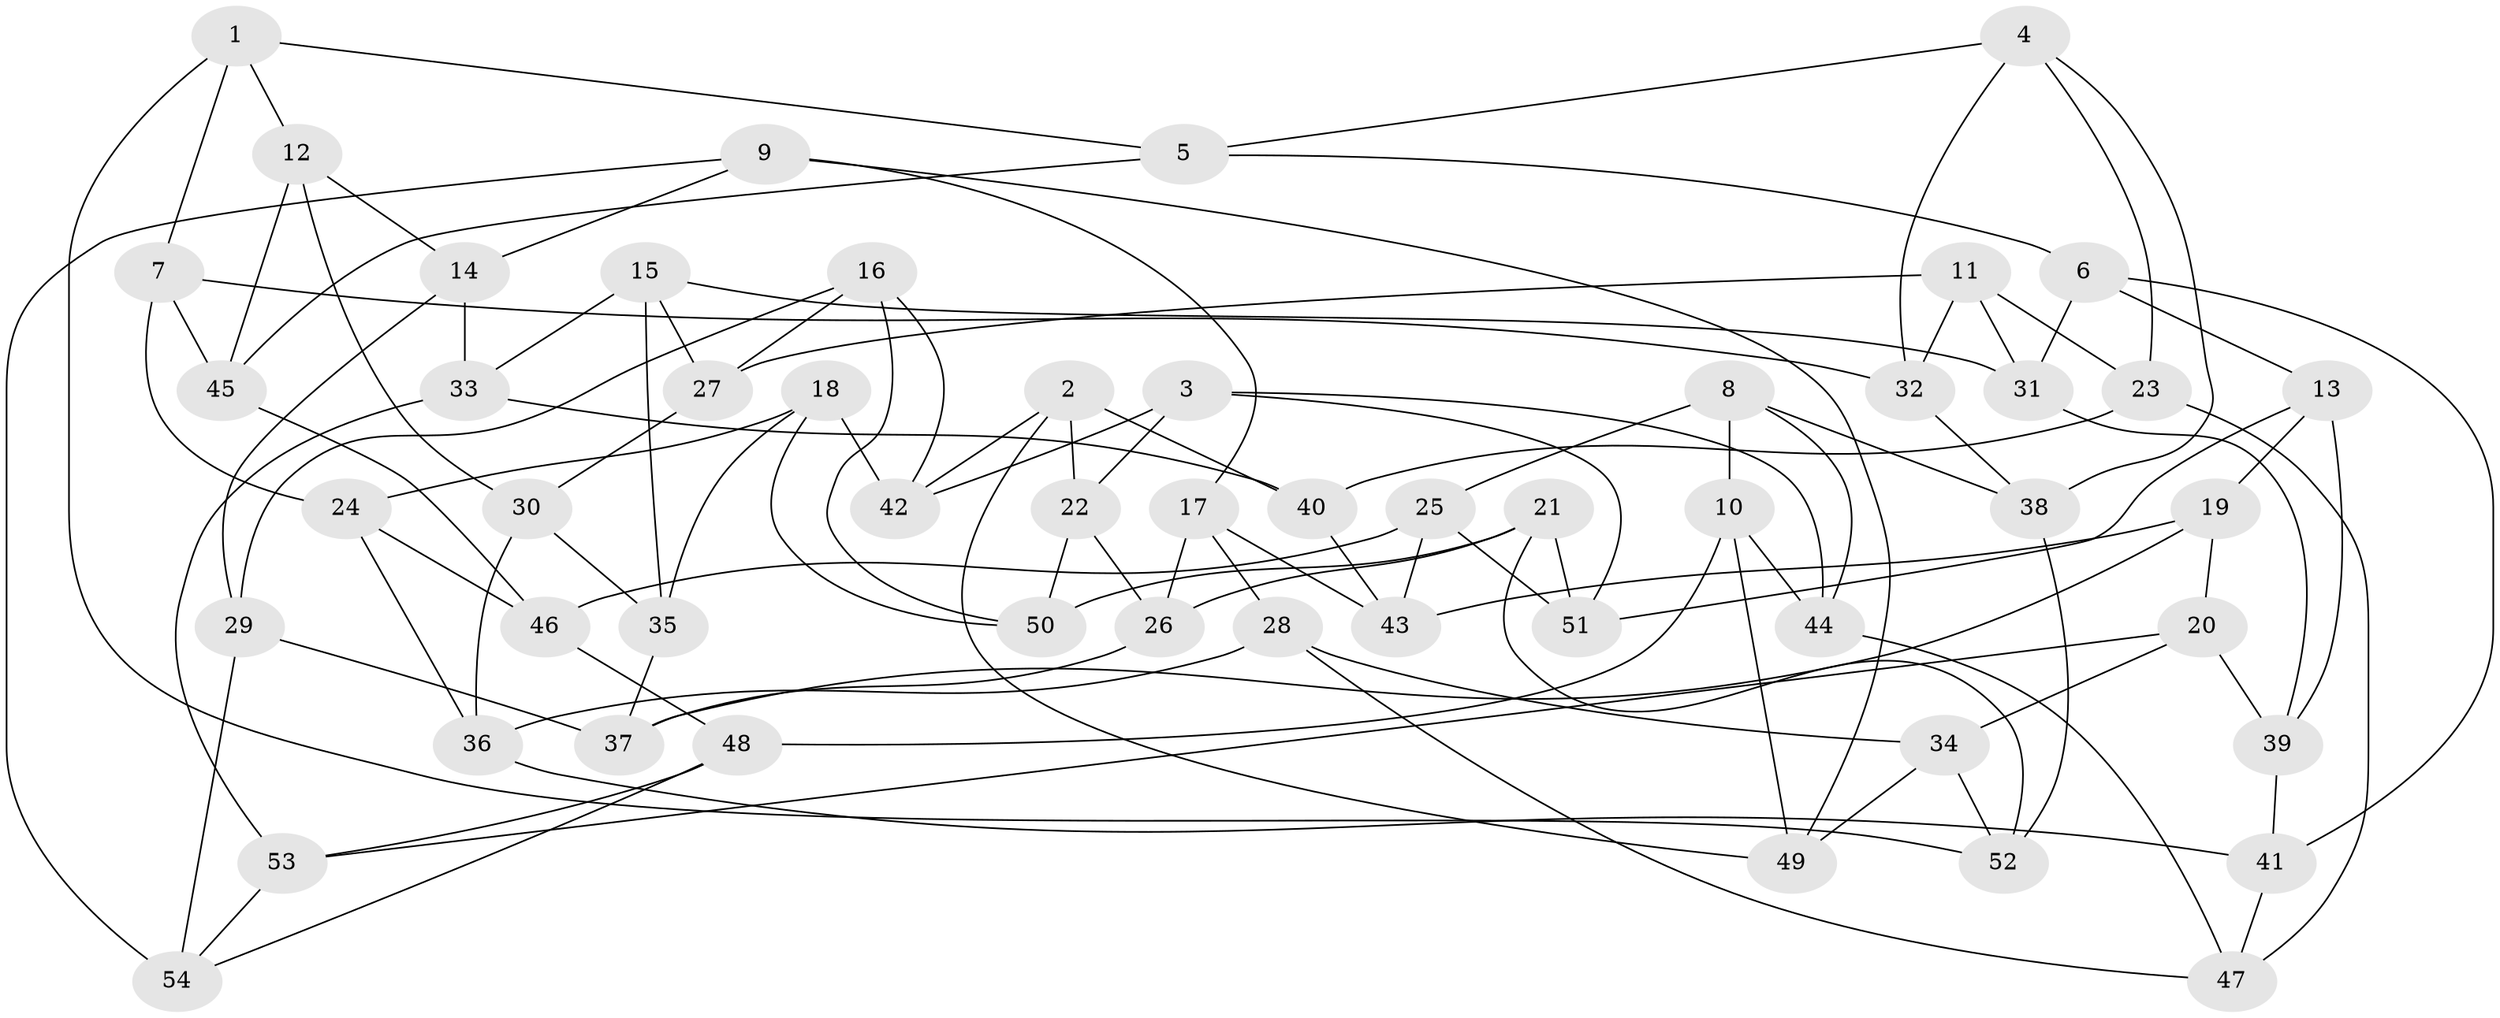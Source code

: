 // Generated by graph-tools (version 1.1) at 2025/11/02/27/25 16:11:46]
// undirected, 54 vertices, 108 edges
graph export_dot {
graph [start="1"]
  node [color=gray90,style=filled];
  1;
  2;
  3;
  4;
  5;
  6;
  7;
  8;
  9;
  10;
  11;
  12;
  13;
  14;
  15;
  16;
  17;
  18;
  19;
  20;
  21;
  22;
  23;
  24;
  25;
  26;
  27;
  28;
  29;
  30;
  31;
  32;
  33;
  34;
  35;
  36;
  37;
  38;
  39;
  40;
  41;
  42;
  43;
  44;
  45;
  46;
  47;
  48;
  49;
  50;
  51;
  52;
  53;
  54;
  1 -- 5;
  1 -- 7;
  1 -- 52;
  1 -- 12;
  2 -- 42;
  2 -- 40;
  2 -- 49;
  2 -- 22;
  3 -- 44;
  3 -- 22;
  3 -- 42;
  3 -- 51;
  4 -- 5;
  4 -- 32;
  4 -- 38;
  4 -- 23;
  5 -- 6;
  5 -- 45;
  6 -- 31;
  6 -- 41;
  6 -- 13;
  7 -- 45;
  7 -- 24;
  7 -- 32;
  8 -- 38;
  8 -- 44;
  8 -- 25;
  8 -- 10;
  9 -- 54;
  9 -- 14;
  9 -- 17;
  9 -- 49;
  10 -- 49;
  10 -- 44;
  10 -- 48;
  11 -- 32;
  11 -- 31;
  11 -- 27;
  11 -- 23;
  12 -- 30;
  12 -- 14;
  12 -- 45;
  13 -- 39;
  13 -- 51;
  13 -- 19;
  14 -- 33;
  14 -- 29;
  15 -- 27;
  15 -- 31;
  15 -- 33;
  15 -- 35;
  16 -- 29;
  16 -- 27;
  16 -- 42;
  16 -- 50;
  17 -- 43;
  17 -- 28;
  17 -- 26;
  18 -- 35;
  18 -- 50;
  18 -- 24;
  18 -- 42;
  19 -- 43;
  19 -- 37;
  19 -- 20;
  20 -- 34;
  20 -- 53;
  20 -- 39;
  21 -- 51;
  21 -- 50;
  21 -- 52;
  21 -- 26;
  22 -- 26;
  22 -- 50;
  23 -- 40;
  23 -- 47;
  24 -- 36;
  24 -- 46;
  25 -- 51;
  25 -- 43;
  25 -- 46;
  26 -- 37;
  27 -- 30;
  28 -- 47;
  28 -- 36;
  28 -- 34;
  29 -- 54;
  29 -- 37;
  30 -- 35;
  30 -- 36;
  31 -- 39;
  32 -- 38;
  33 -- 53;
  33 -- 40;
  34 -- 52;
  34 -- 49;
  35 -- 37;
  36 -- 41;
  38 -- 52;
  39 -- 41;
  40 -- 43;
  41 -- 47;
  44 -- 47;
  45 -- 46;
  46 -- 48;
  48 -- 54;
  48 -- 53;
  53 -- 54;
}
